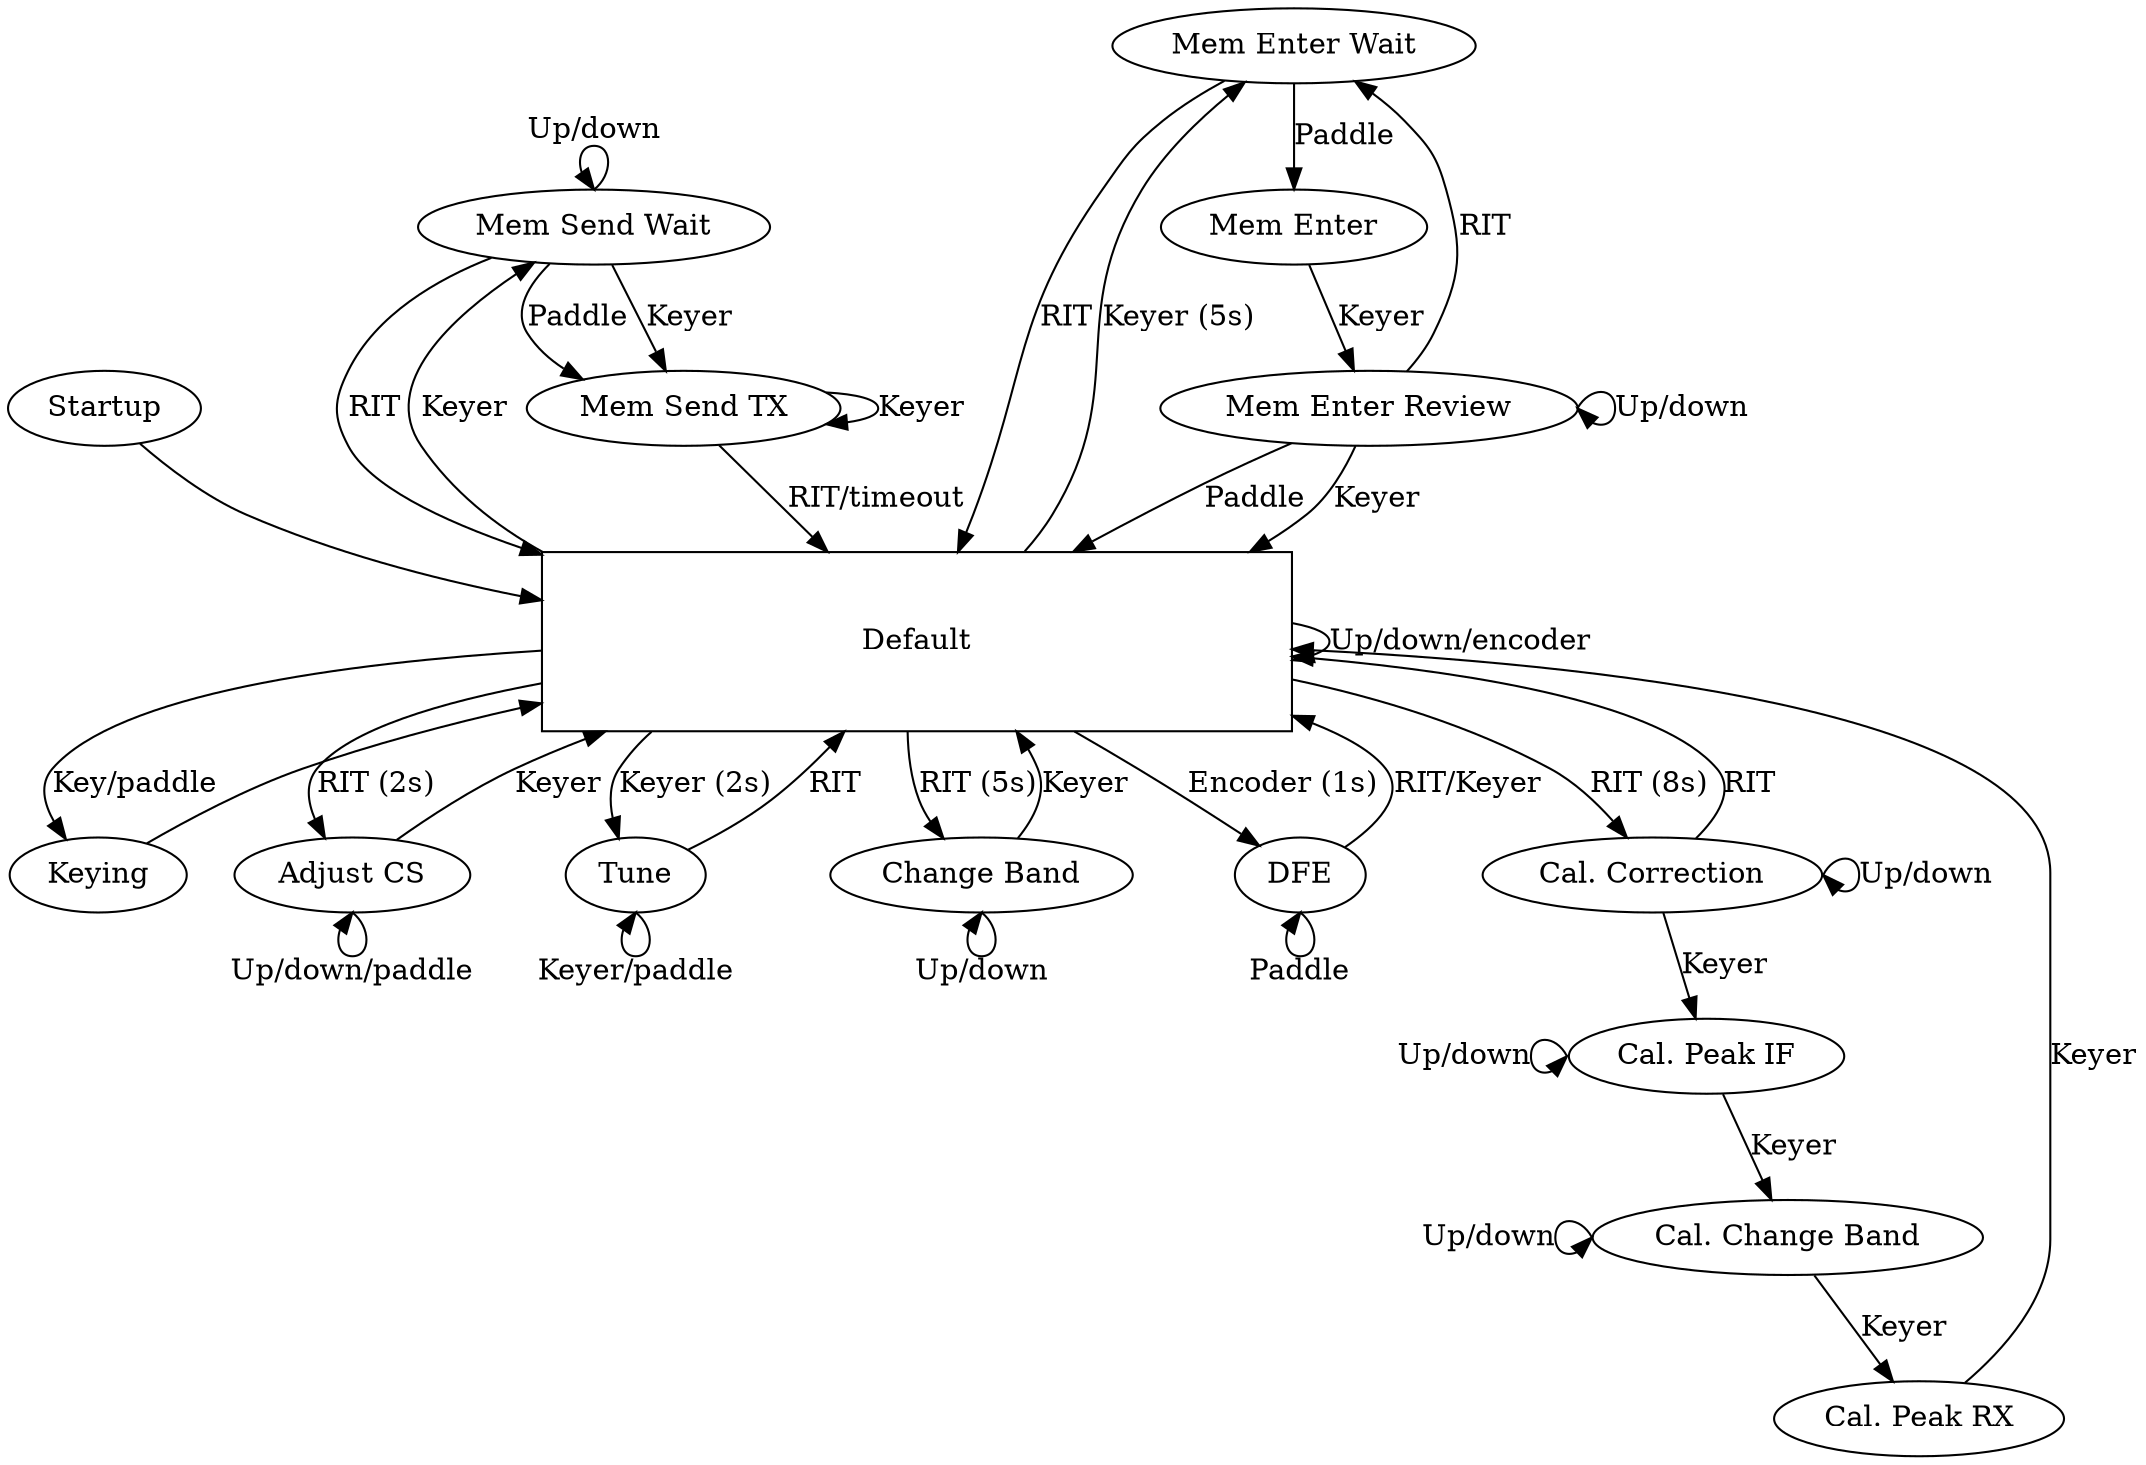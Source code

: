digraph {
	startup [label="Startup"];
	default [label="Default", shape=rectangle, width=5, height=1.2];
	keying [label="Keying"];
	adjust_cs [label="Adjust CS"];
	tune [label="Tune"];
	change_band [label="Change Band"];
	dfe [label="DFE"];
	mem_send_wait [label="Mem Send Wait"];
	mem_send_tx [label="Mem Send TX"];
	mem_enter_wait [label="Mem Enter Wait"];
	mem_enter [label="Mem Enter"];
	mem_enter_review [label="Mem Enter Review"];
	cal_correction [label="Cal. Correction"];
	cal_peak_if [label="Cal. Peak IF"];
	cal_change_band [label="Cal. Change Band"];
	cal_peak_rx [label="Cal. Peak RX"];

	startup -> default;

	default -> default [label="Up/down/encoder"];

	default -> keying [label="Key/paddle"];
	keying -> default;

	default -> adjust_cs [label="RIT (2s)"];
	adjust_cs:s -> adjust_cs:s [label="Up/down/paddle"];
	adjust_cs -> default [label="Keyer"];

	default -> tune [label="Keyer (2s)"];
	tune:s -> tune:s [label="Keyer/paddle"];
	tune -> default [label="RIT"];

	default -> change_band [label="RIT (5s)"];
	change_band:s -> change_band:s [label="Up/down"];
	change_band -> default [label="Keyer"];

	default -> dfe [label="Encoder (1s)"];
	dfe:s -> dfe:s [label="Paddle"];
	dfe -> default [label="RIT/Keyer"];

	default -> mem_send_wait [label="Keyer", constraint=false];
	mem_send_wait -> default [label="RIT"];
	mem_send_wait:n -> mem_send_wait:n [label="Up/down"]
	mem_send_wait -> mem_send_tx [label="Paddle", constraint=false];
	mem_send_wait -> mem_send_tx [label="Keyer"];
	mem_send_tx -> mem_send_tx [label="Keyer"];
	mem_send_tx -> default [label="RIT/timeout"];

	default -> mem_enter_wait [label="Keyer (5s)", constraint=false];
	mem_enter_wait -> default [label="RIT"];
	mem_enter_wait -> mem_enter [label="Paddle"];
	mem_enter -> mem_enter_review [label="Keyer"];
	mem_enter_review -> mem_enter_wait [label="RIT"];
	mem_enter_review:e -> mem_enter_review:e [label="Up/down"];
	mem_enter_review -> default [label="Paddle"];
	mem_enter_review -> default [label="Keyer"];

	default -> cal_correction [label="RIT (8s)"];
	cal_correction -> default [label="RIT"];
	cal_correction:e -> cal_correction:e [label="Up/down"];
	cal_correction -> cal_peak_if [label="Keyer"];
	cal_peak_if:w -> cal_peak_if:w [label="Up/down"];
	cal_peak_if -> cal_change_band [label="Keyer"];
	cal_change_band:w -> cal_change_band:w [label="Up/down"];
	cal_change_band -> cal_peak_rx [label="Keyer"];
	cal_peak_rx -> default [label="Keyer"];
}
